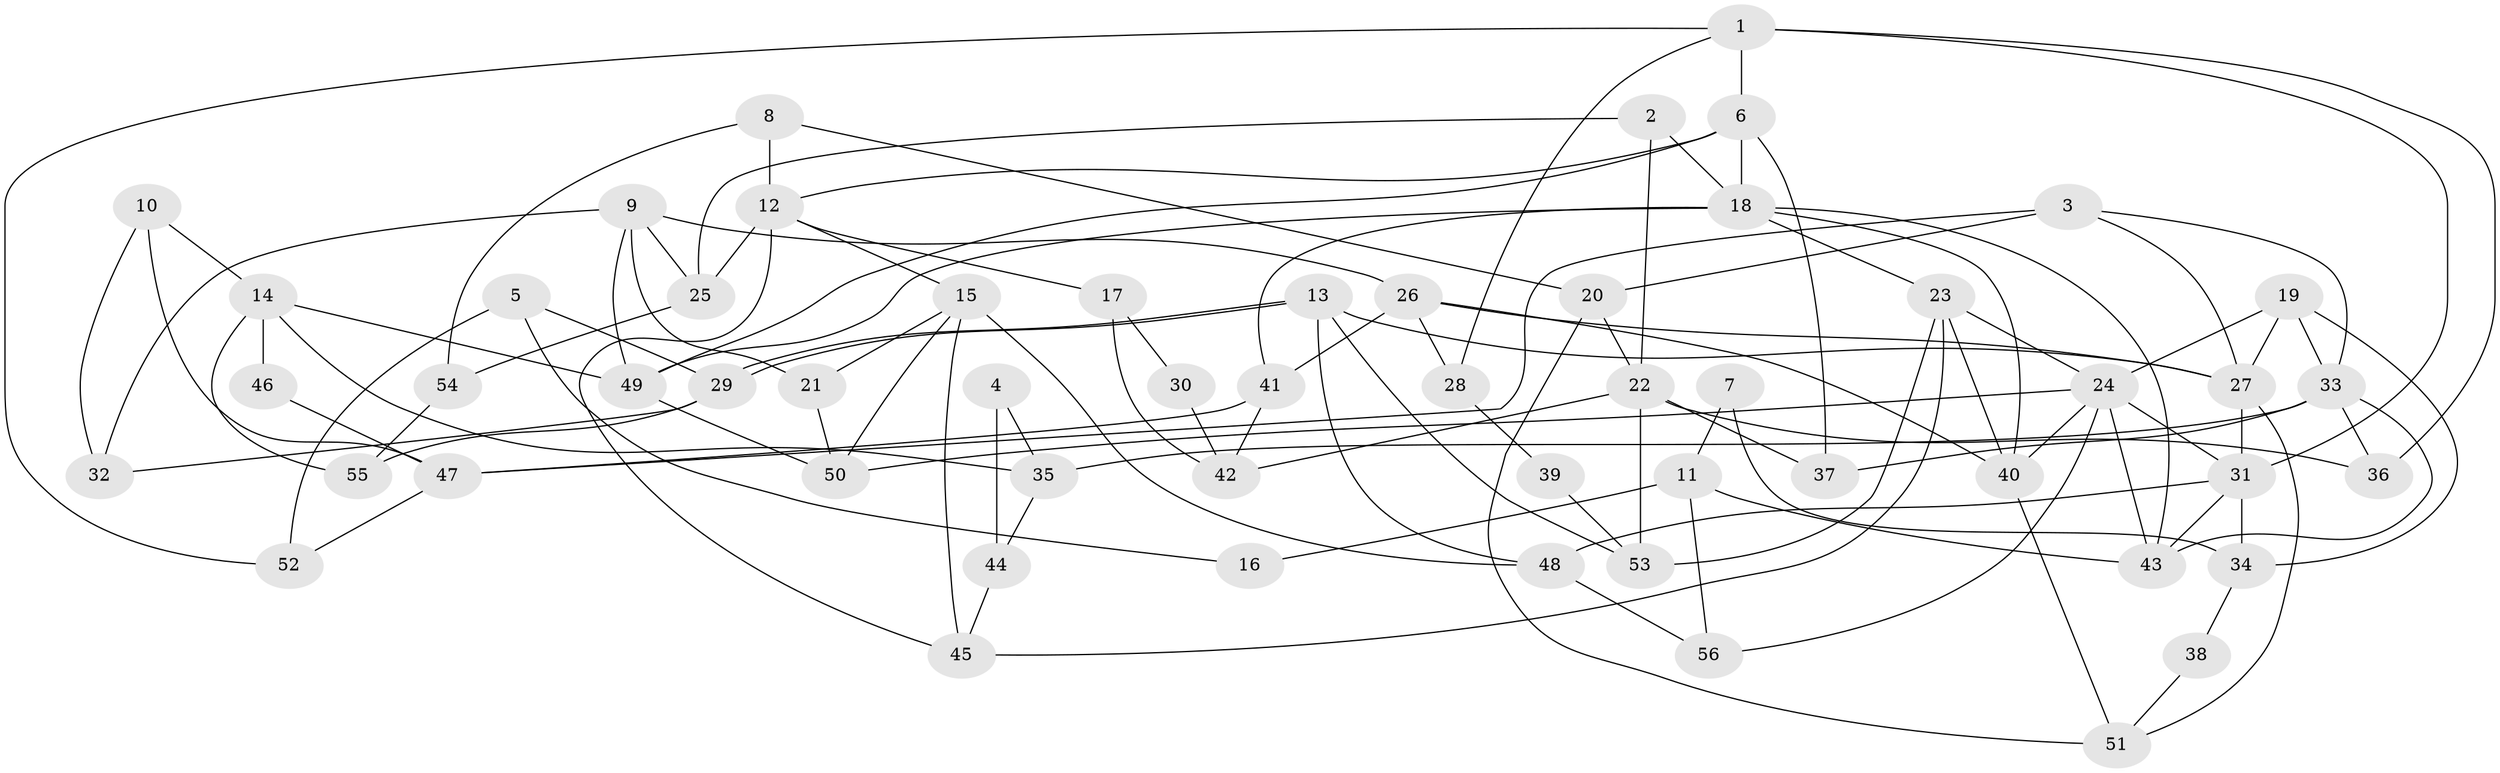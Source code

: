 // coarse degree distribution, {6: 0.0967741935483871, 5: 0.22580645161290322, 8: 0.12903225806451613, 1: 0.03225806451612903, 3: 0.0967741935483871, 4: 0.2903225806451613, 7: 0.0967741935483871, 2: 0.03225806451612903}
// Generated by graph-tools (version 1.1) at 2025/52/02/27/25 19:52:05]
// undirected, 56 vertices, 112 edges
graph export_dot {
graph [start="1"]
  node [color=gray90,style=filled];
  1;
  2;
  3;
  4;
  5;
  6;
  7;
  8;
  9;
  10;
  11;
  12;
  13;
  14;
  15;
  16;
  17;
  18;
  19;
  20;
  21;
  22;
  23;
  24;
  25;
  26;
  27;
  28;
  29;
  30;
  31;
  32;
  33;
  34;
  35;
  36;
  37;
  38;
  39;
  40;
  41;
  42;
  43;
  44;
  45;
  46;
  47;
  48;
  49;
  50;
  51;
  52;
  53;
  54;
  55;
  56;
  1 -- 31;
  1 -- 6;
  1 -- 28;
  1 -- 36;
  1 -- 52;
  2 -- 22;
  2 -- 18;
  2 -- 25;
  3 -- 33;
  3 -- 27;
  3 -- 20;
  3 -- 47;
  4 -- 44;
  4 -- 35;
  5 -- 29;
  5 -- 52;
  5 -- 16;
  6 -- 18;
  6 -- 37;
  6 -- 12;
  6 -- 49;
  7 -- 34;
  7 -- 11;
  8 -- 20;
  8 -- 12;
  8 -- 54;
  9 -- 25;
  9 -- 49;
  9 -- 21;
  9 -- 26;
  9 -- 32;
  10 -- 32;
  10 -- 47;
  10 -- 14;
  11 -- 56;
  11 -- 43;
  11 -- 16;
  12 -- 15;
  12 -- 17;
  12 -- 25;
  12 -- 45;
  13 -- 29;
  13 -- 29;
  13 -- 48;
  13 -- 27;
  13 -- 53;
  14 -- 49;
  14 -- 35;
  14 -- 46;
  14 -- 55;
  15 -- 50;
  15 -- 21;
  15 -- 45;
  15 -- 48;
  17 -- 42;
  17 -- 30;
  18 -- 23;
  18 -- 43;
  18 -- 40;
  18 -- 41;
  18 -- 49;
  19 -- 24;
  19 -- 27;
  19 -- 33;
  19 -- 34;
  20 -- 22;
  20 -- 51;
  21 -- 50;
  22 -- 53;
  22 -- 36;
  22 -- 37;
  22 -- 42;
  23 -- 40;
  23 -- 45;
  23 -- 24;
  23 -- 53;
  24 -- 40;
  24 -- 31;
  24 -- 43;
  24 -- 50;
  24 -- 56;
  25 -- 54;
  26 -- 40;
  26 -- 27;
  26 -- 28;
  26 -- 41;
  27 -- 31;
  27 -- 51;
  28 -- 39;
  29 -- 55;
  29 -- 32;
  30 -- 42;
  31 -- 34;
  31 -- 43;
  31 -- 48;
  33 -- 43;
  33 -- 35;
  33 -- 36;
  33 -- 37;
  34 -- 38;
  35 -- 44;
  38 -- 51;
  39 -- 53;
  40 -- 51;
  41 -- 42;
  41 -- 47;
  44 -- 45;
  46 -- 47;
  47 -- 52;
  48 -- 56;
  49 -- 50;
  54 -- 55;
}
